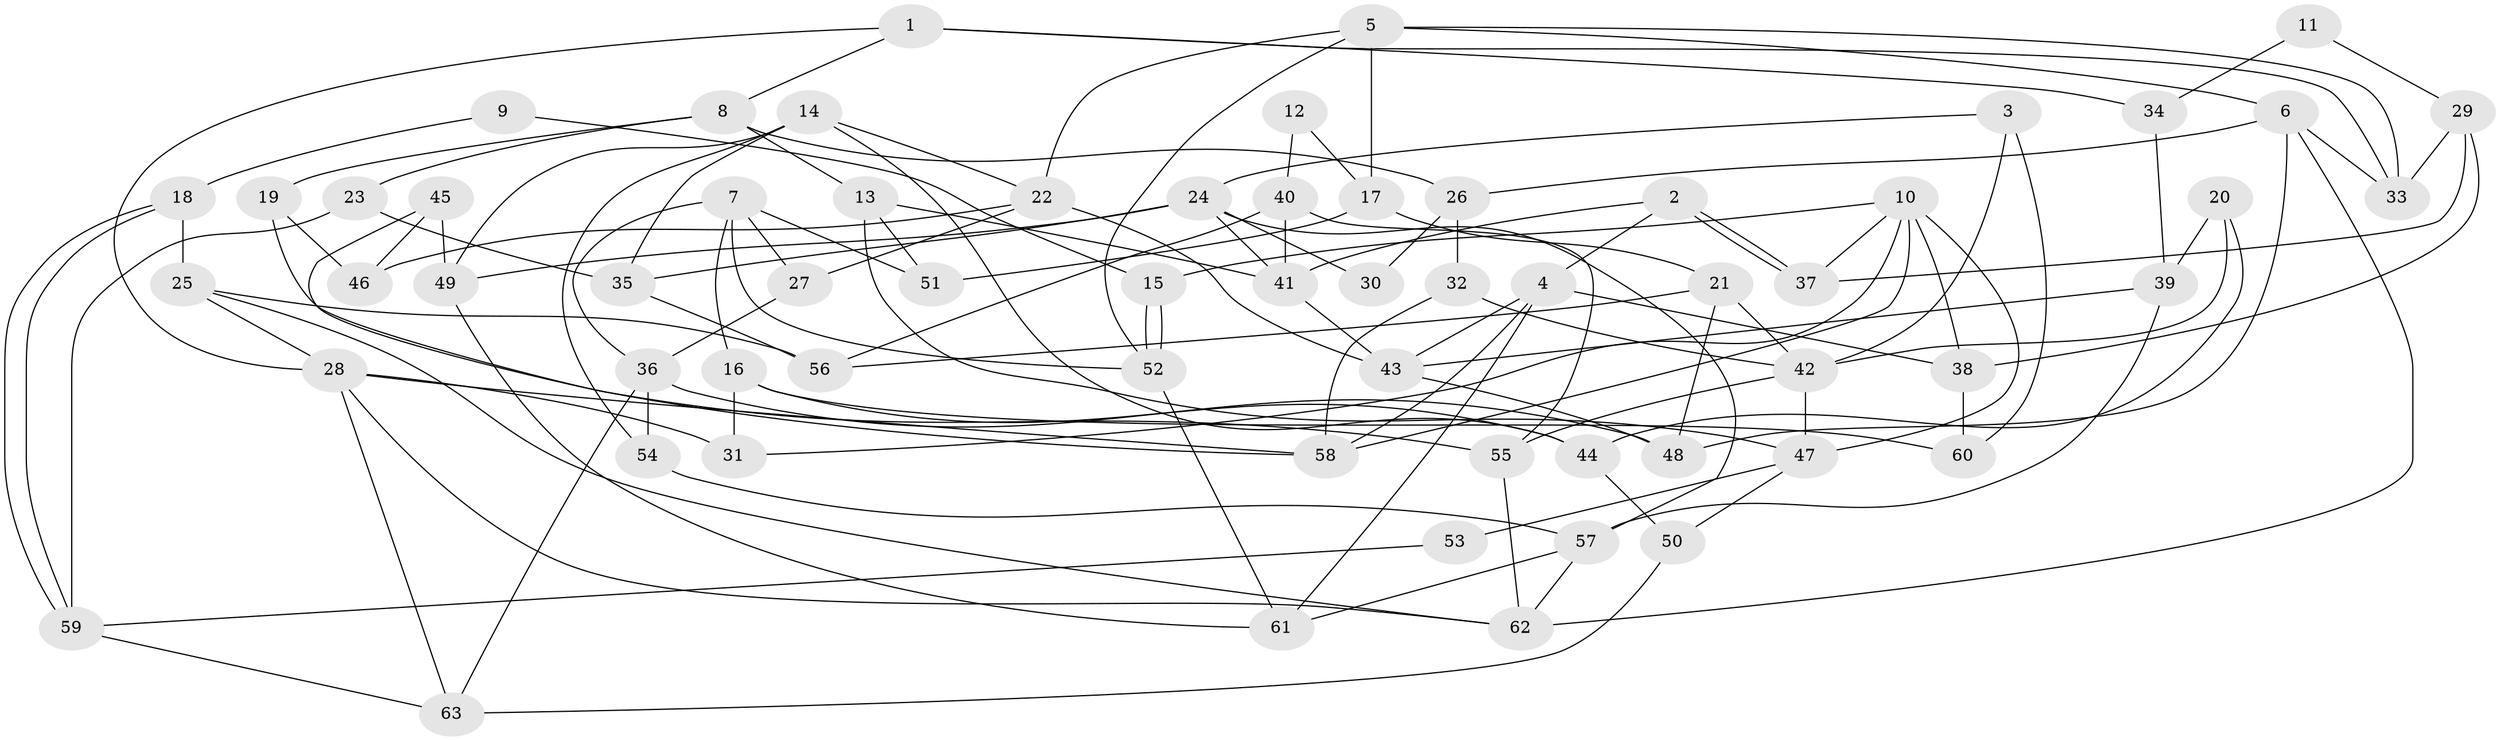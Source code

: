// Generated by graph-tools (version 1.1) at 2025/11/02/27/25 16:11:19]
// undirected, 63 vertices, 126 edges
graph export_dot {
graph [start="1"]
  node [color=gray90,style=filled];
  1;
  2;
  3;
  4;
  5;
  6;
  7;
  8;
  9;
  10;
  11;
  12;
  13;
  14;
  15;
  16;
  17;
  18;
  19;
  20;
  21;
  22;
  23;
  24;
  25;
  26;
  27;
  28;
  29;
  30;
  31;
  32;
  33;
  34;
  35;
  36;
  37;
  38;
  39;
  40;
  41;
  42;
  43;
  44;
  45;
  46;
  47;
  48;
  49;
  50;
  51;
  52;
  53;
  54;
  55;
  56;
  57;
  58;
  59;
  60;
  61;
  62;
  63;
  1 -- 28;
  1 -- 8;
  1 -- 33;
  1 -- 34;
  2 -- 37;
  2 -- 37;
  2 -- 4;
  2 -- 41;
  3 -- 42;
  3 -- 60;
  3 -- 24;
  4 -- 43;
  4 -- 38;
  4 -- 58;
  4 -- 61;
  5 -- 6;
  5 -- 52;
  5 -- 17;
  5 -- 22;
  5 -- 33;
  6 -- 33;
  6 -- 62;
  6 -- 26;
  6 -- 48;
  7 -- 36;
  7 -- 51;
  7 -- 16;
  7 -- 27;
  7 -- 52;
  8 -- 26;
  8 -- 19;
  8 -- 13;
  8 -- 23;
  9 -- 15;
  9 -- 18;
  10 -- 31;
  10 -- 47;
  10 -- 15;
  10 -- 37;
  10 -- 38;
  10 -- 58;
  11 -- 29;
  11 -- 34;
  12 -- 40;
  12 -- 17;
  13 -- 41;
  13 -- 47;
  13 -- 51;
  14 -- 54;
  14 -- 35;
  14 -- 22;
  14 -- 44;
  14 -- 49;
  15 -- 52;
  15 -- 52;
  16 -- 44;
  16 -- 31;
  16 -- 60;
  17 -- 21;
  17 -- 51;
  18 -- 59;
  18 -- 59;
  18 -- 25;
  19 -- 46;
  19 -- 55;
  20 -- 42;
  20 -- 39;
  20 -- 44;
  21 -- 56;
  21 -- 48;
  21 -- 42;
  22 -- 27;
  22 -- 43;
  22 -- 46;
  23 -- 59;
  23 -- 35;
  24 -- 49;
  24 -- 30;
  24 -- 35;
  24 -- 41;
  24 -- 57;
  25 -- 56;
  25 -- 62;
  25 -- 28;
  26 -- 32;
  26 -- 30;
  27 -- 36;
  28 -- 58;
  28 -- 31;
  28 -- 62;
  28 -- 63;
  29 -- 37;
  29 -- 33;
  29 -- 38;
  32 -- 42;
  32 -- 58;
  34 -- 39;
  35 -- 56;
  36 -- 48;
  36 -- 54;
  36 -- 63;
  38 -- 60;
  39 -- 43;
  39 -- 57;
  40 -- 41;
  40 -- 55;
  40 -- 56;
  41 -- 43;
  42 -- 47;
  42 -- 55;
  43 -- 48;
  44 -- 50;
  45 -- 58;
  45 -- 49;
  45 -- 46;
  47 -- 50;
  47 -- 53;
  49 -- 61;
  50 -- 63;
  52 -- 61;
  53 -- 59;
  54 -- 57;
  55 -- 62;
  57 -- 61;
  57 -- 62;
  59 -- 63;
}
